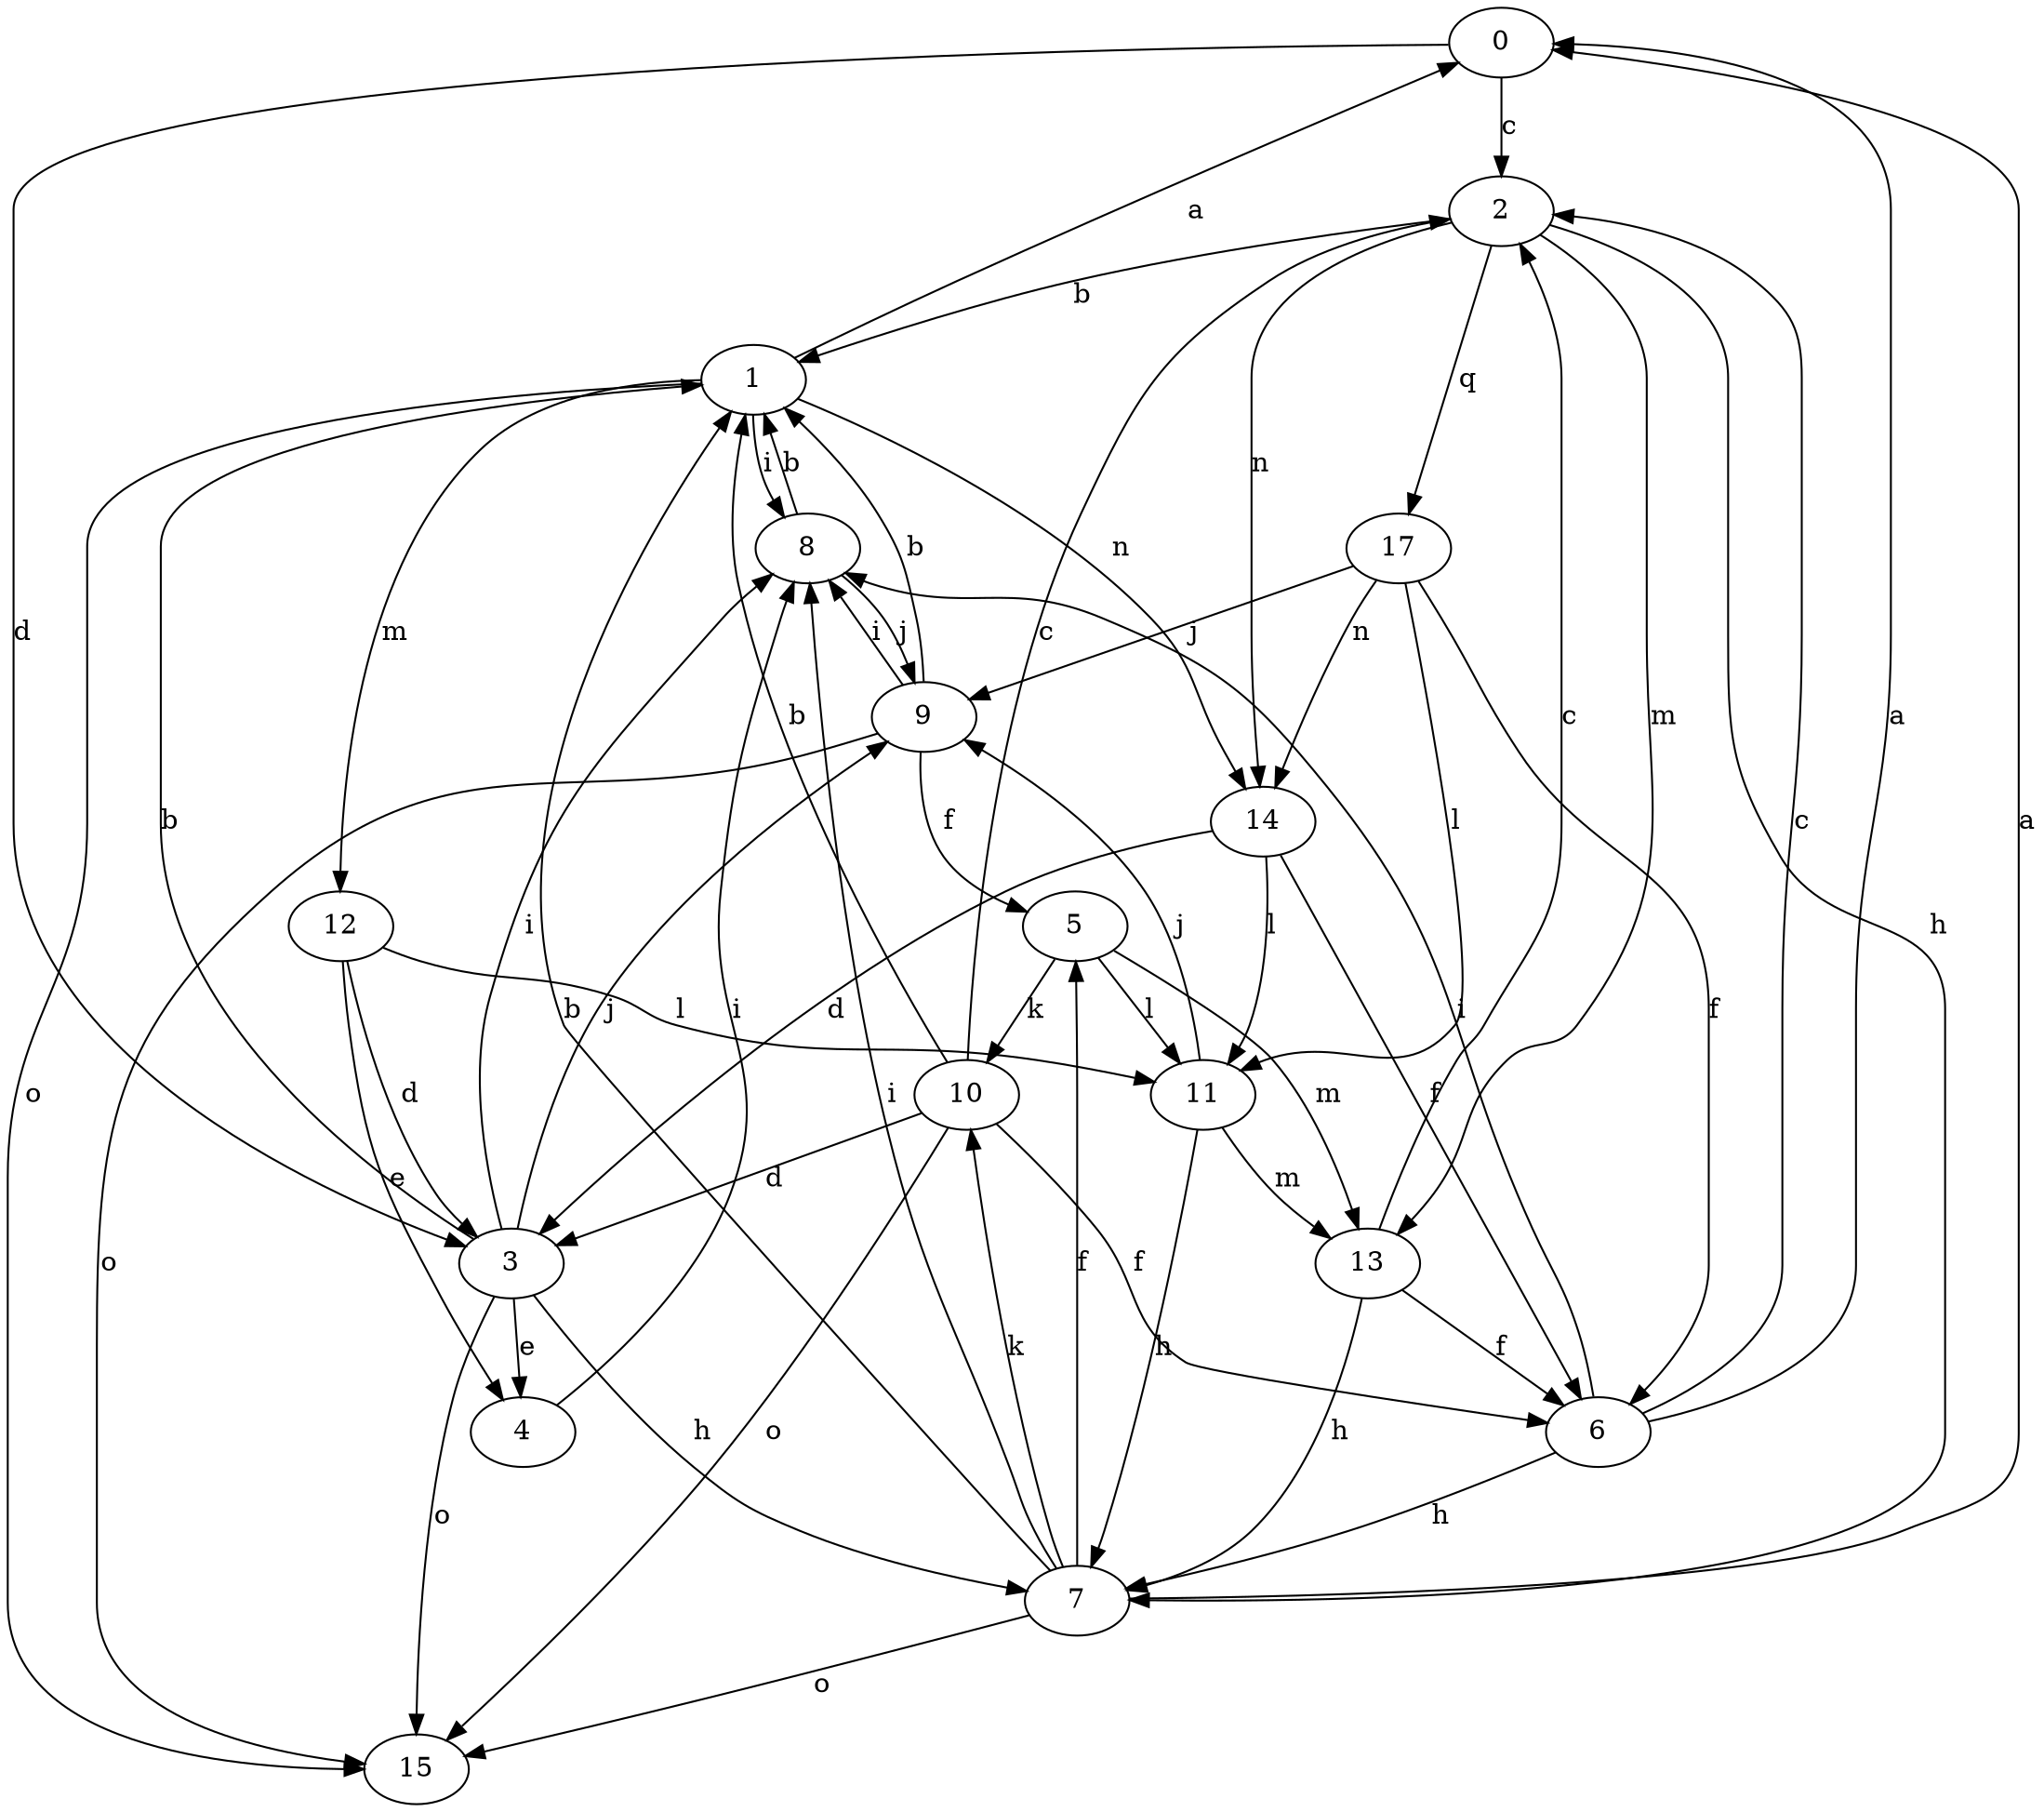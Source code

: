 strict digraph  {
0;
1;
2;
3;
4;
5;
6;
7;
8;
9;
10;
11;
12;
13;
14;
15;
17;
0 -> 2  [label=c];
0 -> 3  [label=d];
1 -> 0  [label=a];
1 -> 8  [label=i];
1 -> 12  [label=m];
1 -> 14  [label=n];
1 -> 15  [label=o];
2 -> 1  [label=b];
2 -> 7  [label=h];
2 -> 13  [label=m];
2 -> 14  [label=n];
2 -> 17  [label=q];
3 -> 1  [label=b];
3 -> 4  [label=e];
3 -> 7  [label=h];
3 -> 8  [label=i];
3 -> 9  [label=j];
3 -> 15  [label=o];
4 -> 8  [label=i];
5 -> 10  [label=k];
5 -> 11  [label=l];
5 -> 13  [label=m];
6 -> 0  [label=a];
6 -> 2  [label=c];
6 -> 7  [label=h];
6 -> 8  [label=i];
7 -> 0  [label=a];
7 -> 1  [label=b];
7 -> 5  [label=f];
7 -> 8  [label=i];
7 -> 10  [label=k];
7 -> 15  [label=o];
8 -> 1  [label=b];
8 -> 9  [label=j];
9 -> 1  [label=b];
9 -> 5  [label=f];
9 -> 8  [label=i];
9 -> 15  [label=o];
10 -> 1  [label=b];
10 -> 2  [label=c];
10 -> 3  [label=d];
10 -> 6  [label=f];
10 -> 15  [label=o];
11 -> 7  [label=h];
11 -> 9  [label=j];
11 -> 13  [label=m];
12 -> 3  [label=d];
12 -> 4  [label=e];
12 -> 11  [label=l];
13 -> 2  [label=c];
13 -> 6  [label=f];
13 -> 7  [label=h];
14 -> 3  [label=d];
14 -> 6  [label=f];
14 -> 11  [label=l];
17 -> 6  [label=f];
17 -> 9  [label=j];
17 -> 11  [label=l];
17 -> 14  [label=n];
}
